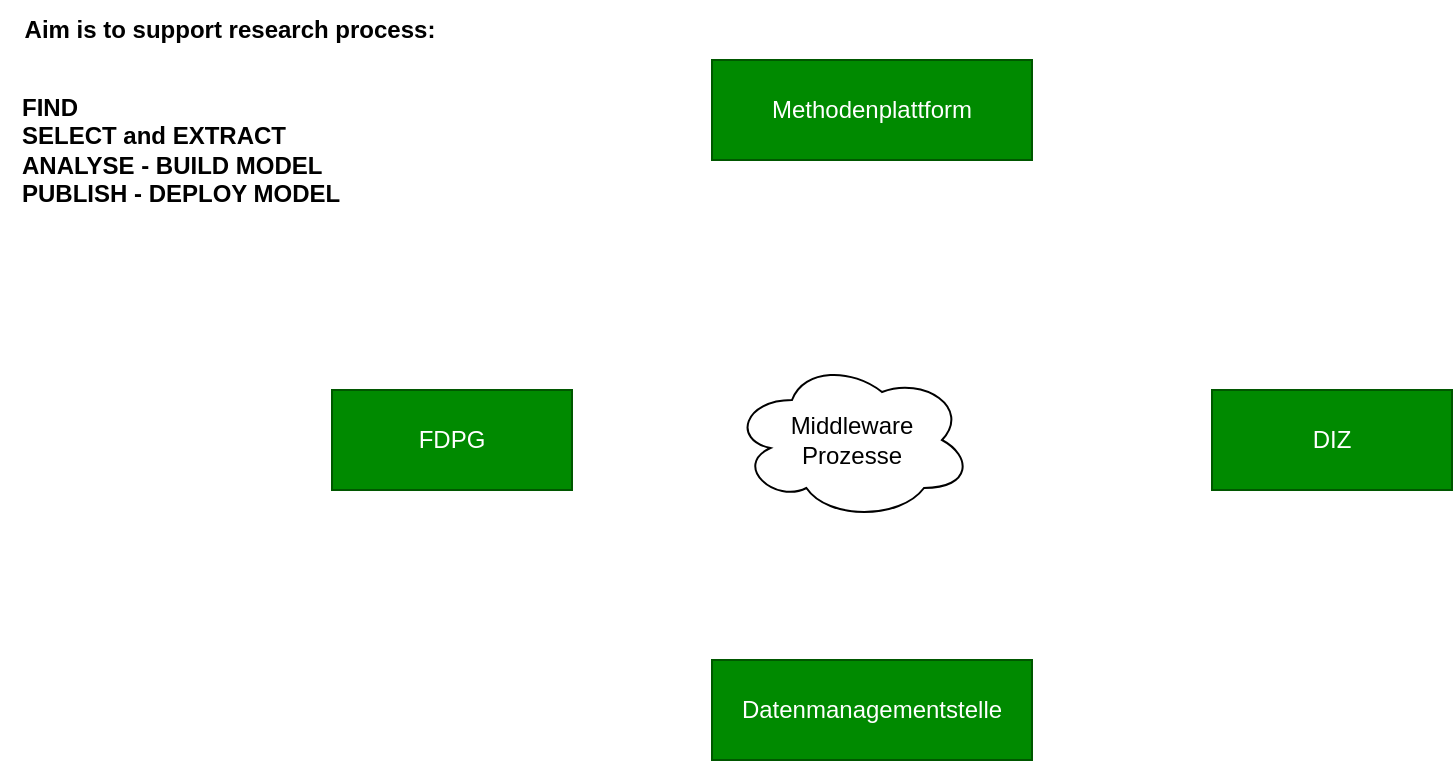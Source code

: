 <mxfile version="20.5.3" type="device" pages="2"><diagram id="RPkrWWTOcVohVrpGFgSx" name="Overview"><mxGraphModel dx="1266" dy="-46" grid="0" gridSize="10" guides="1" tooltips="1" connect="1" arrows="1" fold="1" page="0" pageScale="1" pageWidth="850" pageHeight="1100" math="0" shadow="0"><root><mxCell id="0"/><mxCell id="1" parent="0"/><mxCell id="JzDAX-6SKjTp4jZt1m98-1" value="FDPG" style="rounded=0;whiteSpace=wrap;html=1;fillColor=#008a00;strokeColor=#005700;fontColor=#ffffff;" parent="1" vertex="1"><mxGeometry x="1050.002" y="1475.005" width="120" height="50" as="geometry"/></mxCell><mxCell id="JzDAX-6SKjTp4jZt1m98-2" value="DIZ" style="rounded=0;whiteSpace=wrap;html=1;fillColor=#008a00;strokeColor=#005700;fontColor=#ffffff;" parent="1" vertex="1"><mxGeometry x="1490.002" y="1475.005" width="120" height="50" as="geometry"/></mxCell><mxCell id="JzDAX-6SKjTp4jZt1m98-3" value="Datenmanagementstelle" style="rounded=0;whiteSpace=wrap;html=1;fillColor=#008a00;strokeColor=#005700;fontColor=#ffffff;" parent="1" vertex="1"><mxGeometry x="1240" y="1610" width="160" height="50" as="geometry"/></mxCell><mxCell id="JzDAX-6SKjTp4jZt1m98-4" value="Methodenplattform" style="rounded=0;whiteSpace=wrap;html=1;fillColor=#008a00;strokeColor=#005700;fontColor=#ffffff;" parent="1" vertex="1"><mxGeometry x="1240" y="1310" width="160" height="50" as="geometry"/></mxCell><mxCell id="JzDAX-6SKjTp4jZt1m98-5" value="Middleware&lt;br&gt;Prozesse" style="ellipse;shape=cloud;whiteSpace=wrap;html=1;" parent="1" vertex="1"><mxGeometry x="1250" y="1460" width="120" height="80" as="geometry"/></mxCell><mxCell id="EKm9-tvHWTtDALdg_Tww-1" value="Aim is to support research process:" style="text;html=1;strokeColor=none;fillColor=none;align=center;verticalAlign=middle;whiteSpace=wrap;rounded=0;fontStyle=1" parent="1" vertex="1"><mxGeometry x="884" y="1280" width="230" height="30" as="geometry"/></mxCell><mxCell id="EKm9-tvHWTtDALdg_Tww-2" value="FIND&lt;br&gt;SELECT and EXTRACT&lt;br&gt;ANALYSE - BUILD MODEL&lt;br&gt;PUBLISH - DEPLOY MODEL" style="text;html=1;strokeColor=none;fillColor=none;align=left;verticalAlign=middle;whiteSpace=wrap;rounded=0;fontStyle=1" parent="1" vertex="1"><mxGeometry x="893" y="1330" width="230" height="50" as="geometry"/></mxCell></root></mxGraphModel></diagram><diagram id="JlhwrrD6aBYuB3XrpvBV" name="detailed-overview"><mxGraphModel dx="5351" dy="1649" grid="0" gridSize="10" guides="1" tooltips="1" connect="1" arrows="1" fold="1" page="0" pageScale="1" pageWidth="850" pageHeight="1100" math="0" shadow="0"><root><mxCell id="0"/><mxCell id="1" parent="0"/><mxCell id="SFmlYPNIMLmgTZ0E6_hL-1" value="" style="rounded=0;whiteSpace=wrap;html=1;strokeWidth=4;strokeColor=#009900;fillColor=#FFFFFF;" parent="1" vertex="1"><mxGeometry x="156" y="1139" width="1399" height="1335" as="geometry"/></mxCell><mxCell id="SFmlYPNIMLmgTZ0E6_hL-59" value="MII-&lt;br&gt;FHIR-Server" style="shape=cube;whiteSpace=wrap;html=1;boundedLbl=1;backgroundOutline=1;darkOpacity=0.05;darkOpacity2=0.1;align=center;size=10;fillColor=#008a00;strokeColor=#005700;fontColor=#ffffff;" parent="1" vertex="1"><mxGeometry x="668" y="1744" width="90" height="672" as="geometry"/></mxCell><mxCell id="SFmlYPNIMLmgTZ0E6_hL-68" value="" style="endArrow=classic;html=1;exitX=0;exitY=0;exitDx=90;exitDy=45;exitPerimeter=0;" parent="1" source="ABVkmTepwCyf9RD3isRP-15" edge="1"><mxGeometry width="50" height="50" relative="1" as="geometry"><mxPoint x="-31.998" y="2207.505" as="sourcePoint"/><mxPoint x="463.002" y="2156.697" as="targetPoint"/></mxGeometry></mxCell><mxCell id="obpT5GQ695KQ3mafyBL9-1" value="" style="rounded=0;whiteSpace=wrap;html=1;" parent="1" vertex="1"><mxGeometry x="-2314" y="1109" width="1146" height="1580" as="geometry"/></mxCell><mxCell id="obpT5GQ695KQ3mafyBL9-18" value="" style="endArrow=classic;startArrow=classic;html=1;exitX=0;exitY=0.25;exitDx=0;exitDy=0;" parent="1" source="obpT5GQ695KQ3mafyBL9-29" edge="1"><mxGeometry width="50" height="50" relative="1" as="geometry"><mxPoint x="-2033.998" y="2088.005" as="sourcePoint"/><mxPoint x="-1764" y="2063" as="targetPoint"/></mxGeometry></mxCell><mxCell id="obpT5GQ695KQ3mafyBL9-19" value="AKTIN Broker" style="rounded=0;whiteSpace=wrap;html=1;fillColor=#008a00;strokeColor=#005700;fontColor=#ffffff;" parent="1" vertex="1"><mxGeometry x="-1253.998" y="2033.005" width="120" height="20" as="geometry"/></mxCell><mxCell id="obpT5GQ695KQ3mafyBL9-20" value="Aktin&lt;br&gt;Broker" style="rounded=0;whiteSpace=wrap;html=1;fillColor=#008a00;strokeColor=#005700;fontColor=#ffffff;" parent="1" vertex="1"><mxGeometry x="-1253.998" y="2053.005" width="120" height="50" as="geometry"/></mxCell><mxCell id="obpT5GQ695KQ3mafyBL9-27" value="FDPG" style="text;html=1;strokeColor=none;fillColor=none;align=center;verticalAlign=middle;whiteSpace=wrap;rounded=0;strokeWidth=5;fontSize=19;fontStyle=1" parent="1" vertex="1"><mxGeometry x="-1217.998" y="1113.005" width="40" height="20" as="geometry"/></mxCell><mxCell id="obpT5GQ695KQ3mafyBL9-28" value="BPE &lt;br&gt;FDPG" style="rounded=0;whiteSpace=wrap;html=1;fillColor=#008a00;strokeColor=#005700;fontColor=#ffffff;" parent="1" vertex="1"><mxGeometry x="-1428.998" y="1921.635" width="120" height="50" as="geometry"/></mxCell><mxCell id="obpT5GQ695KQ3mafyBL9-29" value="(DSF) FHIR &lt;br&gt;Mailbox" style="rounded=0;whiteSpace=wrap;html=1;fillColor=#008a00;strokeColor=#005700;fontColor=#ffffff;" parent="1" vertex="1"><mxGeometry x="-1237.998" y="1730.005" width="100" height="80" as="geometry"/></mxCell><mxCell id="obpT5GQ695KQ3mafyBL9-33" value="Feasibility" style="text;html=1;strokeColor=none;fillColor=none;align=center;verticalAlign=middle;whiteSpace=wrap;rounded=0;strokeWidth=5;fontSize=16;fontStyle=3" parent="1" vertex="1"><mxGeometry x="-1673.998" y="1939.005" width="40" height="20" as="geometry"/></mxCell><mxCell id="obpT5GQ695KQ3mafyBL9-34" style="edgeStyle=orthogonalEdgeStyle;rounded=0;orthogonalLoop=1;jettySize=auto;html=1;exitX=0.5;exitY=1;exitDx=0;exitDy=0;" parent="1" source="obpT5GQ695KQ3mafyBL9-33" target="obpT5GQ695KQ3mafyBL9-33" edge="1"><mxGeometry relative="1" as="geometry"/></mxCell><mxCell id="obpT5GQ695KQ3mafyBL9-38" value="Feasibility Process" style="rounded=0;whiteSpace=wrap;html=1;fillColor=#008a00;strokeColor=#005700;fontColor=#ffffff;" parent="1" vertex="1"><mxGeometry x="-1428.998" y="1870.635" width="120" height="50" as="geometry"/></mxCell><mxCell id="obpT5GQ695KQ3mafyBL9-42" value="Shared Middleware" style="text;html=1;strokeColor=none;fillColor=none;align=center;verticalAlign=middle;whiteSpace=wrap;rounded=0;strokeWidth=5;fontSize=16;fontStyle=3" parent="1" vertex="1"><mxGeometry x="-1232.998" y="1598.005" width="40" height="20" as="geometry"/></mxCell><mxCell id="Wt_p4wBklGSd4bEDHWqh-21" value="" style="rounded=0;whiteSpace=wrap;html=1;fillColor=none;strokeColor=#0000FF;strokeWidth=2;" parent="1" vertex="1"><mxGeometry x="-2116.998" y="1618.005" width="510" height="300" as="geometry"/></mxCell><mxCell id="Wt_p4wBklGSd4bEDHWqh-22" value="Proposal" style="text;html=1;strokeColor=none;fillColor=none;align=center;verticalAlign=middle;whiteSpace=wrap;rounded=0;strokeWidth=5;fontSize=16;fontStyle=3" parent="1" vertex="1"><mxGeometry x="-1673.998" y="1624.005" width="40" height="20" as="geometry"/></mxCell><mxCell id="Wt_p4wBklGSd4bEDHWqh-24" value="&lt;br&gt;TODO - TMF" style="rounded=0;whiteSpace=wrap;html=1;fillColor=#008a00;strokeColor=#005700;fontColor=#ffffff;" parent="1" vertex="1"><mxGeometry x="-1924" y="1738" width="120" height="50" as="geometry"/></mxCell><mxCell id="Wt_p4wBklGSd4bEDHWqh-25" value="" style="rounded=0;whiteSpace=wrap;html=1;fillColor=none;strokeColor=#0000FF;strokeWidth=2;" parent="1" vertex="1"><mxGeometry x="-2116.998" y="1301.005" width="510" height="300" as="geometry"/></mxCell><mxCell id="Wt_p4wBklGSd4bEDHWqh-26" value="DIC Dashboard" style="text;html=1;strokeColor=none;fillColor=none;align=center;verticalAlign=middle;whiteSpace=wrap;rounded=0;strokeWidth=5;fontSize=16;fontStyle=3" parent="1" vertex="1"><mxGeometry x="-1750" y="1310" width="131" height="20" as="geometry"/></mxCell><mxCell id="Wt_p4wBklGSd4bEDHWqh-27" value="&lt;br&gt;TODO - TMF" style="rounded=0;whiteSpace=wrap;html=1;fillColor=#008a00;strokeColor=#005700;fontColor=#ffffff;" parent="1" vertex="1"><mxGeometry x="-1924" y="1421" width="120" height="50" as="geometry"/></mxCell><mxCell id="Wt_p4wBklGSd4bEDHWqh-48" value="" style="rounded=0;whiteSpace=wrap;html=1;fillColor=none;strokeColor=#0000FF;strokeWidth=2;" parent="1" vertex="1"><mxGeometry x="-2116.998" y="2256.005" width="510" height="300" as="geometry"/></mxCell><mxCell id="Wt_p4wBklGSd4bEDHWqh-49" value="Dataselection &amp;amp;&lt;br&gt;Extraction" style="text;html=1;strokeColor=none;fillColor=none;align=center;verticalAlign=middle;whiteSpace=wrap;rounded=0;strokeWidth=5;fontSize=16;fontStyle=3" parent="1" vertex="1"><mxGeometry x="-1766.5" y="2269" width="161" height="20" as="geometry"/></mxCell><mxCell id="Wt_p4wBklGSd4bEDHWqh-52" value="TODO - Julian Gründner" style="rounded=0;whiteSpace=wrap;html=1;fillColor=#008a00;strokeColor=#005700;fontColor=#ffffff;" parent="1" vertex="1"><mxGeometry x="-1936.998" y="2377.005" width="120" height="40" as="geometry"/></mxCell><mxCell id="Wt_p4wBklGSd4bEDHWqh-71" style="edgeStyle=orthogonalEdgeStyle;rounded=0;orthogonalLoop=1;jettySize=auto;html=1;exitX=0.5;exitY=1;exitDx=0;exitDy=0;" parent="1" edge="1"><mxGeometry relative="1" as="geometry"><mxPoint x="-1653.998" y="2282.005" as="sourcePoint"/><mxPoint x="-1653.998" y="2282.005" as="targetPoint"/></mxGeometry></mxCell><mxCell id="HXp6eBfJQ10P6ZyqH9xH-1" value="" style="rounded=0;whiteSpace=wrap;html=1;strokeWidth=4;strokeColor=#009900;fillColor=#FFFFFF;" parent="1" vertex="1"><mxGeometry x="-1083" y="3135" width="1231" height="749" as="geometry"/></mxCell><mxCell id="HXp6eBfJQ10P6ZyqH9xH-2" value="Data Management Hub" style="text;html=1;strokeColor=none;fillColor=none;align=center;verticalAlign=middle;whiteSpace=wrap;rounded=0;strokeWidth=5;fontSize=19;fontStyle=1" parent="1" vertex="1"><mxGeometry x="-81" y="3144" width="221" height="20" as="geometry"/></mxCell><mxCell id="HXp6eBfJQ10P6ZyqH9xH-3" value="TODO - Klötgen,&lt;br&gt;Ringer" style="rounded=0;whiteSpace=wrap;html=1;fillColor=#008a00;strokeColor=#005700;fontColor=#ffffff;" parent="1" vertex="1"><mxGeometry x="-538.998" y="3476.005" width="120" height="40" as="geometry"/></mxCell><mxCell id="HXp6eBfJQ10P6ZyqH9xH-4" value="" style="rounded=0;whiteSpace=wrap;html=1;strokeWidth=4;strokeColor=#009900;fillColor=#FFFFFF;" parent="1" vertex="1"><mxGeometry x="-1254" y="222" width="1231" height="749" as="geometry"/></mxCell><mxCell id="HXp6eBfJQ10P6ZyqH9xH-5" value="Method Pltatform / Analysis" style="text;html=1;strokeColor=none;fillColor=none;align=center;verticalAlign=middle;whiteSpace=wrap;rounded=0;strokeWidth=5;fontSize=19;fontStyle=1" parent="1" vertex="1"><mxGeometry x="-373.5" y="232" width="347" height="20" as="geometry"/></mxCell><mxCell id="HXp6eBfJQ10P6ZyqH9xH-6" value="TODO - Prasser" style="rounded=0;whiteSpace=wrap;html=1;fillColor=#008a00;strokeColor=#005700;fontColor=#ffffff;" parent="1" vertex="1"><mxGeometry x="-709.998" y="563.005" width="120" height="40" as="geometry"/></mxCell><mxCell id="HXp6eBfJQ10P6ZyqH9xH-9" value="(DSF) FHIR &lt;br&gt;Mailbox" style="rounded=0;whiteSpace=wrap;html=1;fillColor=#008a00;strokeColor=#005700;fontColor=#ffffff;" parent="1" vertex="1"><mxGeometry x="101.002" y="1765.255" width="100" height="80" as="geometry"/></mxCell><mxCell id="HXp6eBfJQ10P6ZyqH9xH-10" value="(DSF) FHIR &lt;br&gt;Mailbox" style="rounded=0;whiteSpace=wrap;html=1;fillColor=#008a00;strokeColor=#005700;fontColor=#ffffff;" parent="1" vertex="1"><mxGeometry x="-518.998" y="3090.005" width="100" height="80" as="geometry"/></mxCell><mxCell id="HXp6eBfJQ10P6ZyqH9xH-11" value="BPE &lt;br&gt;DM" style="rounded=0;whiteSpace=wrap;html=1;fillColor=#008a00;strokeColor=#005700;fontColor=#ffffff;" parent="1" vertex="1"><mxGeometry x="-668.998" y="3191.005" width="120" height="50" as="geometry"/></mxCell><mxCell id="HXp6eBfJQ10P6ZyqH9xH-12" value="BPE &lt;br&gt;DIC" style="rounded=0;whiteSpace=wrap;html=1;fillColor=#008a00;strokeColor=#005700;fontColor=#ffffff;" parent="1" vertex="1"><mxGeometry x="296" y="1850" width="120" height="79.75" as="geometry"/></mxCell><mxCell id="HXp6eBfJQ10P6ZyqH9xH-13" value="" style="endArrow=classic;html=1;exitX=0;exitY=0;exitDx=0;exitDy=35;exitPerimeter=0;entryX=1;entryY=0.25;entryDx=0;entryDy=0;" parent="1" target="obpT5GQ695KQ3mafyBL9-20" edge="1"><mxGeometry width="50" height="50" relative="1" as="geometry"><mxPoint x="291.002" y="2148.005" as="sourcePoint"/><mxPoint x="448.002" y="2171.626" as="targetPoint"/></mxGeometry></mxCell><mxCell id="HXp6eBfJQ10P6ZyqH9xH-14" value="" style="endArrow=classic;html=1;exitX=0;exitY=0;exitDx=90;exitDy=45;exitPerimeter=0;startArrow=classic;startFill=1;" parent="1" target="SFmlYPNIMLmgTZ0E6_hL-59" edge="1"><mxGeometry width="50" height="50" relative="1" as="geometry"><mxPoint x="553.002" y="2163.005" as="sourcePoint"/><mxPoint x="448.002" y="2171.521" as="targetPoint"/></mxGeometry></mxCell><mxCell id="HXp6eBfJQ10P6ZyqH9xH-15" value="" style="endArrow=classic;html=1;exitX=0;exitY=0;exitDx=90;exitDy=45;exitPerimeter=0;entryX=0.033;entryY=0.881;entryDx=0;entryDy=0;entryPerimeter=0;startArrow=classicThin;startFill=1;" parent="1" target="SFmlYPNIMLmgTZ0E6_hL-59" edge="1"><mxGeometry width="50" height="50" relative="1" as="geometry"><mxPoint x="381.002" y="2158.005" as="sourcePoint"/><mxPoint x="678.0" y="2035.623" as="targetPoint"/></mxGeometry></mxCell><mxCell id="HXp6eBfJQ10P6ZyqH9xH-17" value="Feasibility Process" style="rounded=0;whiteSpace=wrap;html=1;fillColor=#008a00;strokeColor=#005700;fontColor=#ffffff;" parent="1" vertex="1"><mxGeometry x="296" y="1931.5" width="120" height="79.75" as="geometry"/></mxCell><mxCell id="HXp6eBfJQ10P6ZyqH9xH-18" value="" style="endArrow=classic;html=1;exitX=0.5;exitY=1;exitDx=0;exitDy=0;entryX=0;entryY=0;entryDx=0;entryDy=0;entryPerimeter=0;startArrow=classicThin;startFill=1;" parent="1" source="HXp6eBfJQ10P6ZyqH9xH-17" edge="1"><mxGeometry width="50" height="50" relative="1" as="geometry"><mxPoint x="320.002" y="2178.505" as="sourcePoint"/><mxPoint x="463.002" y="2118.005" as="targetPoint"/></mxGeometry></mxCell><mxCell id="HXp6eBfJQ10P6ZyqH9xH-19" value="" style="endArrow=classic;html=1;exitX=1;exitY=0.5;exitDx=0;exitDy=0;entryX=0;entryY=0;entryDx=0;entryDy=231.5;entryPerimeter=0;" parent="1" source="HXp6eBfJQ10P6ZyqH9xH-17" target="SFmlYPNIMLmgTZ0E6_hL-59" edge="1"><mxGeometry width="50" height="50" relative="1" as="geometry"><mxPoint x="366" y="2021.25" as="sourcePoint"/><mxPoint x="448.002" y="2131.005" as="targetPoint"/></mxGeometry></mxCell><mxCell id="HXp6eBfJQ10P6ZyqH9xH-20" value="" style="endArrow=classic;html=1;exitX=0;exitY=0.5;exitDx=0;exitDy=0;entryX=1;entryY=0.5;entryDx=0;entryDy=0;" parent="1" source="HXp6eBfJQ10P6ZyqH9xH-12" target="HXp6eBfJQ10P6ZyqH9xH-9" edge="1"><mxGeometry width="50" height="50" relative="1" as="geometry"><mxPoint x="366" y="2021.25" as="sourcePoint"/><mxPoint x="448.002" y="2131.005" as="targetPoint"/></mxGeometry></mxCell><mxCell id="HXp6eBfJQ10P6ZyqH9xH-23" value="DataSelection &amp;amp;&lt;br&gt;Extraction Process&lt;br&gt;Central /Decentral" style="rounded=0;whiteSpace=wrap;html=1;fillColor=#008a00;strokeColor=#005700;fontColor=#ffffff;" parent="1" vertex="1"><mxGeometry x="296" y="1759" width="120" height="90.75" as="geometry"/></mxCell><mxCell id="HXp6eBfJQ10P6ZyqH9xH-24" value="DataSelection &amp;amp;&lt;br&gt;Extraction Process" style="rounded=0;whiteSpace=wrap;html=1;fillColor=#008a00;strokeColor=#005700;fontColor=#ffffff;" parent="1" vertex="1"><mxGeometry x="-1429" y="1971.63" width="120" height="79.75" as="geometry"/></mxCell><mxCell id="HXp6eBfJQ10P6ZyqH9xH-25" value="" style="endArrow=classic;html=1;exitX=1;exitY=0.5;exitDx=0;exitDy=0;entryX=0.5;entryY=1;entryDx=0;entryDy=0;" parent="1" source="obpT5GQ695KQ3mafyBL9-28" target="obpT5GQ695KQ3mafyBL9-29" edge="1"><mxGeometry width="50" height="50" relative="1" as="geometry"><mxPoint x="306" y="1899.875" as="sourcePoint"/><mxPoint x="211.002" y="1815.255" as="targetPoint"/></mxGeometry></mxCell><mxCell id="HXp6eBfJQ10P6ZyqH9xH-26" value="" style="endArrow=classic;html=1;entryX=0;entryY=0.5;entryDx=0;entryDy=0;" parent="1" target="HXp6eBfJQ10P6ZyqH9xH-9" edge="1"><mxGeometry width="50" height="50" relative="1" as="geometry"><mxPoint x="-1312" y="1948" as="sourcePoint"/><mxPoint x="-1177.998" y="1820.005" as="targetPoint"/></mxGeometry></mxCell><mxCell id="HXp6eBfJQ10P6ZyqH9xH-27" value="" style="endArrow=classic;html=1;entryX=1;entryY=0.5;entryDx=0;entryDy=0;" parent="1" target="obpT5GQ695KQ3mafyBL9-29" edge="1"><mxGeometry width="50" height="50" relative="1" as="geometry"><mxPoint x="300" y="1893" as="sourcePoint"/><mxPoint x="211.002" y="1815.255" as="targetPoint"/></mxGeometry></mxCell><mxCell id="HXp6eBfJQ10P6ZyqH9xH-28" value="" style="endArrow=classic;html=1;exitX=0;exitY=0.5;exitDx=0;exitDy=0;entryX=0.5;entryY=0;entryDx=0;entryDy=0;" parent="1" source="HXp6eBfJQ10P6ZyqH9xH-23" target="HXp6eBfJQ10P6ZyqH9xH-10" edge="1"><mxGeometry width="50" height="50" relative="1" as="geometry"><mxPoint x="426" y="1981.375" as="sourcePoint"/><mxPoint x="-63" y="1340" as="targetPoint"/></mxGeometry></mxCell><mxCell id="HXp6eBfJQ10P6ZyqH9xH-30" value="" style="endArrow=classic;html=1;exitX=0.5;exitY=0;exitDx=0;exitDy=0;entryX=0.5;entryY=1;entryDx=0;entryDy=0;" parent="1" source="HXp6eBfJQ10P6ZyqH9xH-23" target="HXp6eBfJQ10P6ZyqH9xH-62" edge="1"><mxGeometry width="50" height="50" relative="1" as="geometry"><mxPoint x="306" y="1814.375" as="sourcePoint"/><mxPoint x="-140" y="1428" as="targetPoint"/></mxGeometry></mxCell><mxCell id="HXp6eBfJQ10P6ZyqH9xH-32" value="DataSHIELD" style="rounded=0;whiteSpace=wrap;html=1;fillColor=#008a00;strokeColor=#005700;fontColor=#ffffff;" parent="1" vertex="1"><mxGeometry x="440" y="1323" width="120" height="90.75" as="geometry"/></mxCell><mxCell id="HXp6eBfJQ10P6ZyqH9xH-33" value="" style="rounded=0;whiteSpace=wrap;html=1;fillColor=none;strokeColor=#0000FF;strokeWidth=2;" parent="1" vertex="1"><mxGeometry x="287" y="1930" width="335" height="300" as="geometry"/></mxCell><mxCell id="HXp6eBfJQ10P6ZyqH9xH-34" value="Feasibility" style="text;html=1;strokeColor=none;fillColor=none;align=center;verticalAlign=middle;whiteSpace=wrap;rounded=0;strokeWidth=5;fontSize=16;fontStyle=3" parent="1" vertex="1"><mxGeometry x="553.002" y="1936.635" width="40" height="20" as="geometry"/></mxCell><mxCell id="HXp6eBfJQ10P6ZyqH9xH-35" value="" style="group;fillColor=#008a00;strokeColor=#005700;fontColor=#ffffff;" parent="1" vertex="1" connectable="0"><mxGeometry x="1424.002" y="1838.755" width="120" height="120.5" as="geometry"/></mxCell><mxCell id="HXp6eBfJQ10P6ZyqH9xH-36" value="Clinical Source Systems" style="shape=cylinder3;whiteSpace=wrap;html=1;boundedLbl=1;backgroundOutline=1;size=15;" parent="HXp6eBfJQ10P6ZyqH9xH-35" vertex="1"><mxGeometry width="100" height="100.5" as="geometry"/></mxCell><mxCell id="HXp6eBfJQ10P6ZyqH9xH-37" value="Clinical Source Systems" style="shape=cylinder3;whiteSpace=wrap;html=1;boundedLbl=1;backgroundOutline=1;size=15;" parent="HXp6eBfJQ10P6ZyqH9xH-35" vertex="1"><mxGeometry x="10" y="10" width="100" height="100.5" as="geometry"/></mxCell><mxCell id="HXp6eBfJQ10P6ZyqH9xH-38" value="Clinical Source Systems" style="shape=cylinder3;whiteSpace=wrap;html=1;boundedLbl=1;backgroundOutline=1;size=15;" parent="HXp6eBfJQ10P6ZyqH9xH-35" vertex="1"><mxGeometry x="20" y="20" width="100" height="100.5" as="geometry"/></mxCell><mxCell id="HXp6eBfJQ10P6ZyqH9xH-39" value="Biobank Mgmt.&lt;br&gt;System" style="shape=cylinder3;whiteSpace=wrap;html=1;boundedLbl=1;backgroundOutline=1;size=15;fillColor=#008a00;strokeColor=#005700;fontColor=#ffffff;" parent="1" vertex="1"><mxGeometry x="1418.002" y="1703.005" width="100" height="100.5" as="geometry"/></mxCell><mxCell id="HXp6eBfJQ10P6ZyqH9xH-40" value="ETL" style="shape=mxgraph.bpmn.service_task;html=1;outlineConnect=0;labelPosition=center;verticalLabelPosition=top;align=center;verticalAlign=bottom;fillColor=#008a00;strokeColor=#005700;fontColor=#ffffff;" parent="1" vertex="1"><mxGeometry x="1063.002" y="1839.625" width="100" height="100.5" as="geometry"/></mxCell><mxCell id="HXp6eBfJQ10P6ZyqH9xH-41" value="" style="group" parent="1" vertex="1" connectable="0"><mxGeometry x="889" y="1272" width="464" height="180" as="geometry"/></mxCell><mxCell id="HXp6eBfJQ10P6ZyqH9xH-42" value="Local TP" style="rounded=0;whiteSpace=wrap;html=1;labelPosition=center;verticalLabelPosition=top;align=center;verticalAlign=bottom;fillColor=#d5e8d4;strokeColor=#82b366;fontColor=#006633;" parent="HXp6eBfJQ10P6ZyqH9xH-41" vertex="1"><mxGeometry width="463" height="103" as="geometry"/></mxCell><mxCell id="HXp6eBfJQ10P6ZyqH9xH-43" value="Master Patient Index" style="shape=process;whiteSpace=wrap;html=1;backgroundOutline=1;" parent="HXp6eBfJQ10P6ZyqH9xH-41" vertex="1"><mxGeometry x="28.121" y="15" width="126.545" height="30" as="geometry"/></mxCell><mxCell id="HXp6eBfJQ10P6ZyqH9xH-44" value="Pseudonymisation" style="shape=process;whiteSpace=wrap;html=1;backgroundOutline=1;" parent="HXp6eBfJQ10P6ZyqH9xH-41" vertex="1"><mxGeometry x="168.727" y="15" width="126.545" height="30" as="geometry"/></mxCell><mxCell id="HXp6eBfJQ10P6ZyqH9xH-45" value="Consent" style="shape=process;whiteSpace=wrap;html=1;backgroundOutline=1;" parent="HXp6eBfJQ10P6ZyqH9xH-41" vertex="1"><mxGeometry x="309.333" y="15" width="126.545" height="30" as="geometry"/></mxCell><mxCell id="HXp6eBfJQ10P6ZyqH9xH-47" value="&lt;font&gt;TTP FHIR Interface&lt;/font&gt;" style="shape=process;whiteSpace=wrap;html=1;backgroundOutline=1;" parent="HXp6eBfJQ10P6ZyqH9xH-41" vertex="1"><mxGeometry x="28.121" y="63" width="407.758" height="30" as="geometry"/></mxCell><mxCell id="HXp6eBfJQ10P6ZyqH9xH-54" value="PSD&lt;br&gt;Service&lt;br&gt;(Pseudonym&lt;br&gt;isation)" style="shape=cube;whiteSpace=wrap;html=1;boundedLbl=1;backgroundOutline=1;darkOpacity=0.05;darkOpacity2=0.1;align=center;size=10;fillColor=#008a00;strokeColor=#005700;fontColor=#ffffff;" parent="1" vertex="1"><mxGeometry x="668" y="1533.75" width="90" height="163" as="geometry"/></mxCell><mxCell id="HXp6eBfJQ10P6ZyqH9xH-55" value="" style="endArrow=classic;html=1;exitX=1;exitY=0.5;exitDx=0;exitDy=0;entryX=0;entryY=0;entryDx=0;entryDy=76.5;entryPerimeter=0;startArrow=classic;startFill=1;" parent="1" source="HXp6eBfJQ10P6ZyqH9xH-23" target="HXp6eBfJQ10P6ZyqH9xH-54" edge="1"><mxGeometry width="50" height="50" relative="1" as="geometry"><mxPoint x="366.0" y="1769" as="sourcePoint"/><mxPoint x="363" y="1407.75" as="targetPoint"/></mxGeometry></mxCell><mxCell id="HXp6eBfJQ10P6ZyqH9xH-56" value="" style="endArrow=classic;html=1;exitX=0;exitY=0;exitDx=90;exitDy=86.5;entryX=0.25;entryY=1;entryDx=0;entryDy=0;exitPerimeter=0;" parent="1" source="HXp6eBfJQ10P6ZyqH9xH-54" target="HXp6eBfJQ10P6ZyqH9xH-42" edge="1"><mxGeometry width="50" height="50" relative="1" as="geometry"><mxPoint x="426.0" y="1814.375" as="sourcePoint"/><mxPoint x="678" y="1620.25" as="targetPoint"/></mxGeometry></mxCell><mxCell id="HXp6eBfJQ10P6ZyqH9xH-57" value="" style="endArrow=classic;html=1;entryX=0.5;entryY=1;entryDx=0;entryDy=0;" parent="1" source="HXp6eBfJQ10P6ZyqH9xH-40" target="HXp6eBfJQ10P6ZyqH9xH-42" edge="1"><mxGeometry width="50" height="50" relative="1" as="geometry"><mxPoint x="768" y="1630.25" as="sourcePoint"/><mxPoint x="1139.75" y="1386.0" as="targetPoint"/></mxGeometry></mxCell><mxCell id="HXp6eBfJQ10P6ZyqH9xH-59" value="DataSHIELD" style="rounded=0;whiteSpace=wrap;html=1;fillColor=#008a00;strokeColor=#005700;fontColor=#ffffff;" parent="1" vertex="1"><mxGeometry x="-274" y="795" width="120" height="90.75" as="geometry"/></mxCell><mxCell id="HXp6eBfJQ10P6ZyqH9xH-60" value="PHT" style="rounded=0;whiteSpace=wrap;html=1;fillColor=#008a00;strokeColor=#005700;fontColor=#ffffff;" parent="1" vertex="1"><mxGeometry x="-499" y="795" width="120" height="90.75" as="geometry"/></mxCell><mxCell id="HXp6eBfJQ10P6ZyqH9xH-61" value="PHT" style="rounded=0;whiteSpace=wrap;html=1;fillColor=#008a00;strokeColor=#005700;fontColor=#ffffff;" parent="1" vertex="1"><mxGeometry x="281" y="1323" width="120" height="90.75" as="geometry"/></mxCell><mxCell id="HXp6eBfJQ10P6ZyqH9xH-62" value="" style="rounded=0;whiteSpace=wrap;html=1;fillColor=none;strokeColor=#0000FF;strokeWidth=2;" parent="1" vertex="1"><mxGeometry x="255.5" y="1171" width="335" height="300" as="geometry"/></mxCell><mxCell id="HXp6eBfJQ10P6ZyqH9xH-63" value="Distributed Analysis - Method Platform" style="text;html=1;strokeColor=none;fillColor=none;align=center;verticalAlign=middle;whiteSpace=wrap;rounded=0;strokeWidth=5;fontSize=16;fontStyle=3" parent="1" vertex="1"><mxGeometry x="274" y="1216" width="298" height="20" as="geometry"/></mxCell><mxCell id="HXp6eBfJQ10P6ZyqH9xH-66" value="" style="endArrow=classic;html=1;exitX=0.5;exitY=1;exitDx=0;exitDy=0;entryX=0;entryY=0.5;entryDx=0;entryDy=0;startArrow=classic;startFill=1;" parent="1" source="HXp6eBfJQ10P6ZyqH9xH-68" target="HXp6eBfJQ10P6ZyqH9xH-67" edge="1"><mxGeometry width="50" height="50" relative="1" as="geometry"><mxPoint x="366" y="1769" as="sourcePoint"/><mxPoint x="-251" y="1225" as="targetPoint"/></mxGeometry></mxCell><mxCell id="HXp6eBfJQ10P6ZyqH9xH-67" value="Methods Platform&amp;nbsp;&lt;br&gt;Middleware" style="rounded=0;whiteSpace=wrap;html=1;fillColor=#008a00;strokeColor=#005700;fontColor=#ffffff;" parent="1" vertex="1"><mxGeometry x="83" y="1310" width="120" height="90.75" as="geometry"/></mxCell><mxCell id="HXp6eBfJQ10P6ZyqH9xH-68" value="Methods Platform&amp;nbsp;&lt;br&gt;Middleware" style="rounded=0;whiteSpace=wrap;html=1;fillColor=#008a00;strokeColor=#005700;fontColor=#ffffff;" parent="1" vertex="1"><mxGeometry x="-291" y="945" width="120" height="90.75" as="geometry"/></mxCell><mxCell id="HXp6eBfJQ10P6ZyqH9xH-69" value="Keycloak&lt;br&gt;SSO - FDPG" style="rounded=0;whiteSpace=wrap;html=1;fillColor=#008a00;strokeColor=#005700;fontColor=#ffffff;" parent="1" vertex="1"><mxGeometry x="-2303.998" y="1864.875" width="120" height="50" as="geometry"/></mxCell><mxCell id="HXp6eBfJQ10P6ZyqH9xH-70" value="" style="endArrow=classic;html=1;exitX=0.5;exitY=0;exitDx=0;exitDy=0;entryX=1;entryY=0.5;entryDx=0;entryDy=0;" parent="1" source="HXp6eBfJQ10P6ZyqH9xH-11" target="obpT5GQ695KQ3mafyBL9-29" edge="1"><mxGeometry width="50" height="50" relative="1" as="geometry"><mxPoint x="306" y="1814.375" as="sourcePoint"/><mxPoint x="-458.998" y="3100.005" as="targetPoint"/></mxGeometry></mxCell><mxCell id="HXp6eBfJQ10P6ZyqH9xH-71" value="" style="endArrow=classic;html=1;entryX=0;entryY=0.5;entryDx=0;entryDy=0;exitX=0.75;exitY=0;exitDx=0;exitDy=0;" parent="1" source="HXp6eBfJQ10P6ZyqH9xH-11" target="HXp6eBfJQ10P6ZyqH9xH-9" edge="1"><mxGeometry width="50" height="50" relative="1" as="geometry"><mxPoint x="-603" y="3187" as="sourcePoint"/><mxPoint x="-1127.998" y="1780.005" as="targetPoint"/></mxGeometry></mxCell><mxCell id="HXp6eBfJQ10P6ZyqH9xH-72" value="" style="endArrow=classic;html=1;entryX=0.5;entryY=1;entryDx=0;entryDy=0;exitX=1;exitY=0.5;exitDx=0;exitDy=0;" parent="1" source="HXp6eBfJQ10P6ZyqH9xH-11" target="HXp6eBfJQ10P6ZyqH9xH-10" edge="1"><mxGeometry width="50" height="50" relative="1" as="geometry"><mxPoint x="-568.998" y="3201.005" as="sourcePoint"/><mxPoint x="111.002" y="1815.255" as="targetPoint"/></mxGeometry></mxCell><mxCell id="HXp6eBfJQ10P6ZyqH9xH-73" value="" style="endArrow=classic;html=1;exitX=0;exitY=0.5;exitDx=0;exitDy=0;exitPerimeter=0;" parent="1" source="HXp6eBfJQ10P6ZyqH9xH-39" target="HXp6eBfJQ10P6ZyqH9xH-40" edge="1"><mxGeometry width="50" height="50" relative="1" as="geometry"><mxPoint x="768" y="1630.25" as="sourcePoint"/><mxPoint x="1139.75" y="1386" as="targetPoint"/></mxGeometry></mxCell><mxCell id="HXp6eBfJQ10P6ZyqH9xH-74" value="" style="endArrow=classic;html=1;exitX=0;exitY=0.5;exitDx=0;exitDy=0;exitPerimeter=0;" parent="1" source="HXp6eBfJQ10P6ZyqH9xH-36" target="HXp6eBfJQ10P6ZyqH9xH-40" edge="1"><mxGeometry width="50" height="50" relative="1" as="geometry"><mxPoint x="1428.002" y="1763.255" as="sourcePoint"/><mxPoint x="1301" y="1813" as="targetPoint"/></mxGeometry></mxCell><mxCell id="HXp6eBfJQ10P6ZyqH9xH-75" value="" style="endArrow=classic;html=1;entryX=1.005;entryY=0.227;entryDx=0;entryDy=0;entryPerimeter=0;" parent="1" source="HXp6eBfJQ10P6ZyqH9xH-40" target="SFmlYPNIMLmgTZ0E6_hL-59" edge="1"><mxGeometry width="50" height="50" relative="1" as="geometry"><mxPoint x="1428.002" y="1763.255" as="sourcePoint"/><mxPoint x="1173.002" y="1877.478" as="targetPoint"/></mxGeometry></mxCell><mxCell id="HXp6eBfJQ10P6ZyqH9xH-76" value="ETL" style="text;html=1;strokeColor=none;fillColor=none;align=center;verticalAlign=middle;whiteSpace=wrap;rounded=0;strokeWidth=5;fontSize=16;fontStyle=3" parent="1" vertex="1"><mxGeometry x="1101.002" y="1948.005" width="40" height="20" as="geometry"/></mxCell><mxCell id="HXp6eBfJQ10P6ZyqH9xH-79" value="" style="rounded=0;whiteSpace=wrap;html=1;strokeWidth=4;strokeColor=#009900;fillColor=#FFFFFF;" parent="1" vertex="1"><mxGeometry x="-1787" y="780.75" width="388" height="229" as="geometry"/></mxCell><mxCell id="HXp6eBfJQ10P6ZyqH9xH-80" value="Ontoserver" style="rounded=0;whiteSpace=wrap;html=1;fillColor=#008a00;strokeColor=#005700;fontColor=#ffffff;" parent="1" vertex="1"><mxGeometry x="-1698.998" y="985.755" width="120" height="50" as="geometry"/></mxCell><mxCell id="HXp6eBfJQ10P6ZyqH9xH-81" value="MII - Terminology Service" style="text;html=1;strokeColor=none;fillColor=none;align=center;verticalAlign=middle;whiteSpace=wrap;rounded=0;strokeWidth=5;fontSize=19;fontStyle=1" parent="1" vertex="1"><mxGeometry x="-1782" y="795.75" width="347" height="20" as="geometry"/></mxCell><mxCell id="HXp6eBfJQ10P6ZyqH9xH-82" value="" style="rounded=0;whiteSpace=wrap;html=1;fillColor=none;strokeColor=#0000FF;strokeWidth=2;" parent="1" vertex="1"><mxGeometry x="-2117" y="1929.75" width="510" height="313" as="geometry"/></mxCell><mxCell id="HXp6eBfJQ10P6ZyqH9xH-86" value="" style="edgeStyle=orthogonalEdgeStyle;rounded=0;orthogonalLoop=1;jettySize=auto;html=1;startArrow=classic;startFill=1;endArrow=classic;endFill=1;entryX=0.25;entryY=0;entryDx=0;entryDy=0;" parent="1" source="HXp6eBfJQ10P6ZyqH9xH-87" target="HXp6eBfJQ10P6ZyqH9xH-88" edge="1"><mxGeometry relative="1" as="geometry"/></mxCell><mxCell id="HXp6eBfJQ10P6ZyqH9xH-87" value="Feasibility UI" style="rounded=0;whiteSpace=wrap;html=1;fillColor=#008a00;strokeColor=#005700;fontColor=#ffffff;" parent="1" vertex="1"><mxGeometry x="-2117" y="1963" width="120" height="40" as="geometry"/></mxCell><mxCell id="HXp6eBfJQ10P6ZyqH9xH-88" value="UI-Backend" style="rounded=0;whiteSpace=wrap;html=1;fillColor=#008a00;strokeColor=#005700;fontColor=#ffffff;" parent="1" vertex="1"><mxGeometry x="-2003.998" y="2038.005" width="120" height="80" as="geometry"/></mxCell><mxCell id="HXp6eBfJQ10P6ZyqH9xH-89" value="FLARE FHIR Query Translate" style="rounded=0;whiteSpace=wrap;html=1;fillColor=#008a00;strokeColor=#005700;fontColor=#ffffff;" parent="1" vertex="1"><mxGeometry x="-2004" y="2155" width="121" height="41" as="geometry"/></mxCell><mxCell id="HXp6eBfJQ10P6ZyqH9xH-90" value="QueryBuilder&lt;br&gt;CQL" style="rounded=0;whiteSpace=wrap;html=1;fillColor=#008a00;strokeColor=#005700;fontColor=#ffffff;" parent="1" vertex="1"><mxGeometry x="-2004" y="2118" width="120" height="40" as="geometry"/></mxCell><mxCell id="HXp6eBfJQ10P6ZyqH9xH-91" value="fhir-mapping" style="verticalLabelPosition=bottom;html=1;verticalAlign=top;align=center;strokeColor=none;shape=mxgraph.azure.code_file;pointerEvents=1;fillColor=#00006B;" parent="1" vertex="1"><mxGeometry x="-1747.998" y="2158.005" width="47.5" height="50" as="geometry"/></mxCell><mxCell id="HXp6eBfJQ10P6ZyqH9xH-92" value="ontology-tree" style="verticalLabelPosition=bottom;html=1;verticalAlign=top;align=center;strokeColor=none;shape=mxgraph.azure.code_file;pointerEvents=1;fillColor=#00006B;" parent="1" vertex="1"><mxGeometry x="-1846.748" y="2158.005" width="47.5" height="50" as="geometry"/></mxCell><mxCell id="HXp6eBfJQ10P6ZyqH9xH-93" value="QueryExecutor" style="rounded=0;whiteSpace=wrap;html=1;fillColor=#008a00;strokeColor=#005700;fontColor=#ffffff;" parent="1" vertex="1"><mxGeometry x="-1882.998" y="2038.005" width="120" height="50" as="geometry"/></mxCell><mxCell id="HXp6eBfJQ10P6ZyqH9xH-94" value="Terminology&lt;br&gt;Service" style="rounded=0;whiteSpace=wrap;html=1;fillColor=#008a00;strokeColor=#005700;fontColor=#ffffff;" parent="1" vertex="1"><mxGeometry x="-2093.998" y="2038.005" width="90" height="40" as="geometry"/></mxCell><mxCell id="HXp6eBfJQ10P6ZyqH9xH-95" style="edgeStyle=orthogonalEdgeStyle;rounded=0;orthogonalLoop=1;jettySize=auto;html=1;startArrow=classic;startFill=1;" parent="1" source="HXp6eBfJQ10P6ZyqH9xH-96" target="HXp6eBfJQ10P6ZyqH9xH-94" edge="1"><mxGeometry relative="1" as="geometry"/></mxCell><mxCell id="HXp6eBfJQ10P6ZyqH9xH-96" value="ui-ontology-tree" style="verticalLabelPosition=bottom;html=1;verticalAlign=top;align=center;strokeColor=none;shape=mxgraph.azure.code_file;pointerEvents=1;fillColor=#00006B;" parent="1" vertex="1"><mxGeometry x="-2072.748" y="2113.005" width="47.5" height="50" as="geometry"/></mxCell><mxCell id="HXp6eBfJQ10P6ZyqH9xH-97" value="" style="endArrow=classic;html=1;exitX=0.5;exitY=0;exitDx=0;exitDy=0;entryX=1;entryY=0.75;entryDx=0;entryDy=0;exitPerimeter=0;" parent="1" source="HXp6eBfJQ10P6ZyqH9xH-92" target="HXp6eBfJQ10P6ZyqH9xH-88" edge="1"><mxGeometry width="50" height="50" relative="1" as="geometry"><mxPoint x="-598.998" y="3201.005" as="sourcePoint"/><mxPoint x="-1127.998" y="1780.005" as="targetPoint"/></mxGeometry></mxCell><mxCell id="HXp6eBfJQ10P6ZyqH9xH-98" value="" style="endArrow=classic;html=1;exitX=0.5;exitY=0;exitDx=0;exitDy=0;entryX=1;entryY=0.75;entryDx=0;entryDy=0;exitPerimeter=0;" parent="1" source="HXp6eBfJQ10P6ZyqH9xH-91" target="HXp6eBfJQ10P6ZyqH9xH-88" edge="1"><mxGeometry width="50" height="50" relative="1" as="geometry"><mxPoint x="-1812.998" y="2168.005" as="sourcePoint"/><mxPoint x="-1873.998" y="2108.005" as="targetPoint"/></mxGeometry></mxCell><mxCell id="ABVkmTepwCyf9RD3isRP-1" value="Patient &lt;br&gt;(Person)" style="rounded=1;whiteSpace=wrap;html=1;" parent="1" vertex="1"><mxGeometry x="769" y="1744" width="120" height="60" as="geometry"/></mxCell><mxCell id="ABVkmTepwCyf9RD3isRP-3" value="Specimen (Bioproben)" style="rounded=1;whiteSpace=wrap;html=1;" parent="1" vertex="1"><mxGeometry x="772" y="2332" width="120" height="60" as="geometry"/></mxCell><mxCell id="ABVkmTepwCyf9RD3isRP-4" value="Observation&lt;br&gt;(Laboratory)" style="rounded=1;whiteSpace=wrap;html=1;" parent="1" vertex="1"><mxGeometry x="772" y="1908" width="120" height="60" as="geometry"/></mxCell><mxCell id="ABVkmTepwCyf9RD3isRP-5" value="Procedures&lt;br&gt;(Prozeduren)" style="rounded=1;whiteSpace=wrap;html=1;" parent="1" vertex="1"><mxGeometry x="772" y="1981.51" width="120" height="60" as="geometry"/></mxCell><mxCell id="ABVkmTepwCyf9RD3isRP-6" value="Condition&lt;br&gt;(Diagnosen)" style="rounded=1;whiteSpace=wrap;html=1;" parent="1" vertex="1"><mxGeometry x="772" y="2051.38" width="120" height="60" as="geometry"/></mxCell><mxCell id="ABVkmTepwCyf9RD3isRP-7" value="Consent&lt;br&gt;(Einwilligung)" style="rounded=1;whiteSpace=wrap;html=1;" parent="1" vertex="1"><mxGeometry x="772" y="2123" width="120" height="60" as="geometry"/></mxCell><mxCell id="ABVkmTepwCyf9RD3isRP-8" value="MedicationAdministration&lt;br&gt;(Medikamentengabe)" style="rounded=1;whiteSpace=wrap;html=1;" parent="1" vertex="1"><mxGeometry x="772" y="2196" width="145" height="60" as="geometry"/></mxCell><mxCell id="ABVkmTepwCyf9RD3isRP-9" value="MedicationStatement&lt;br&gt;(Medikamentverordnung)" style="rounded=1;whiteSpace=wrap;html=1;" parent="1" vertex="1"><mxGeometry x="772" y="2264" width="145" height="60" as="geometry"/></mxCell><mxCell id="ABVkmTepwCyf9RD3isRP-10" value="Encounter&lt;br&gt;(Fall)" style="rounded=1;whiteSpace=wrap;html=1;" parent="1" vertex="1"><mxGeometry x="769" y="1822" width="120" height="60" as="geometry"/></mxCell><mxCell id="ABVkmTepwCyf9RD3isRP-11" value="" style="rounded=0;whiteSpace=wrap;html=1;fillColor=none;strokeColor=#0000FF;strokeWidth=2;" parent="1" vertex="1"><mxGeometry x="276" y="1550" width="335" height="300" as="geometry"/></mxCell><mxCell id="ABVkmTepwCyf9RD3isRP-12" value="Data Selection &amp;amp; Extaction" style="text;html=1;strokeColor=none;fillColor=none;align=center;verticalAlign=middle;whiteSpace=wrap;rounded=0;strokeWidth=5;fontSize=16;fontStyle=3" parent="1" vertex="1"><mxGeometry x="465" y="1567" width="138" height="20" as="geometry"/></mxCell><mxCell id="ABVkmTepwCyf9RD3isRP-14" value="FLARE" style="shape=cube;whiteSpace=wrap;html=1;boundedLbl=1;backgroundOutline=1;darkOpacity=0.05;darkOpacity2=0.1;align=center;size=10;fillColor=#008a00;strokeColor=#005700;fontColor=#ffffff;" parent="1" vertex="1"><mxGeometry x="463.002" y="2118.005" width="90" height="80" as="geometry"/></mxCell><mxCell id="ABVkmTepwCyf9RD3isRP-15" value="AKTIN&lt;br&gt;Client" style="shape=cube;whiteSpace=wrap;html=1;boundedLbl=1;backgroundOutline=1;darkOpacity=0.05;darkOpacity2=0.1;align=center;size=10;fillColor=#008a00;strokeColor=#005700;fontColor=#ffffff;" parent="1" vertex="1"><mxGeometry x="291.002" y="2113.005" width="90" height="80" as="geometry"/></mxCell><mxCell id="ABVkmTepwCyf9RD3isRP-18" value="FLARE" style="shape=cube;whiteSpace=wrap;html=1;boundedLbl=1;backgroundOutline=1;darkOpacity=0.05;darkOpacity2=0.1;align=center;size=10;fillColor=#008a00;strokeColor=#005700;fontColor=#ffffff;" parent="1" vertex="1"><mxGeometry x="500.502" y="1755.005" width="90" height="80" as="geometry"/></mxCell><mxCell id="ABVkmTepwCyf9RD3isRP-20" value="" style="endArrow=classicThin;html=1;entryX=0;entryY=0;entryDx=0;entryDy=35;entryPerimeter=0;startArrow=classicThin;startFill=1;endFill=1;" parent="1" target="ABVkmTepwCyf9RD3isRP-18" edge="1"><mxGeometry width="50" height="50" relative="1" as="geometry"><mxPoint x="420" y="1807" as="sourcePoint"/><mxPoint x="678" y="1620.25" as="targetPoint"/></mxGeometry></mxCell><mxCell id="ABVkmTepwCyf9RD3isRP-21" value="" style="endArrow=classic;html=1;exitX=0;exitY=0;exitDx=90;exitDy=45;exitPerimeter=0;startArrow=classic;startFill=1;" parent="1" source="ABVkmTepwCyf9RD3isRP-18" target="SFmlYPNIMLmgTZ0E6_hL-59" edge="1"><mxGeometry width="50" height="50" relative="1" as="geometry"><mxPoint x="426" y="1981.375" as="sourcePoint"/><mxPoint x="678" y="1985.5" as="targetPoint"/></mxGeometry></mxCell><mxCell id="ABVkmTepwCyf9RD3isRP-22" value="" style="edgeStyle=orthogonalEdgeStyle;rounded=0;orthogonalLoop=1;jettySize=auto;html=1;startArrow=classic;startFill=1;endArrow=classic;endFill=1;entryX=0.75;entryY=0;entryDx=0;entryDy=0;exitX=1;exitY=0.5;exitDx=0;exitDy=0;" parent="1" source="HXp6eBfJQ10P6ZyqH9xH-69" target="HXp6eBfJQ10P6ZyqH9xH-88" edge="1"><mxGeometry relative="1" as="geometry"><mxPoint x="-2047" y="2013" as="sourcePoint"/><mxPoint x="-1963.998" y="2048.005" as="targetPoint"/><Array as="points"><mxPoint x="-2184" y="1924"/><mxPoint x="-1914" y="1924"/></Array></mxGeometry></mxCell><mxCell id="ABVkmTepwCyf9RD3isRP-23" value="" style="edgeStyle=orthogonalEdgeStyle;rounded=0;orthogonalLoop=1;jettySize=auto;html=1;startArrow=classic;startFill=1;endArrow=classic;endFill=1;entryX=0;entryY=0.5;entryDx=0;entryDy=0;exitX=0.5;exitY=1;exitDx=0;exitDy=0;" parent="1" source="HXp6eBfJQ10P6ZyqH9xH-69" target="HXp6eBfJQ10P6ZyqH9xH-87" edge="1"><mxGeometry relative="1" as="geometry"><mxPoint x="-2173.998" y="1899.875" as="sourcePoint"/><mxPoint x="-1903.998" y="2048.005" as="targetPoint"/><Array as="points"><mxPoint x="-2237" y="1915"/><mxPoint x="-2237" y="1983"/></Array></mxGeometry></mxCell><mxCell id="mZxygQxJLUMU-qoo-P2C-1" style="edgeStyle=orthogonalEdgeStyle;rounded=0;orthogonalLoop=1;jettySize=auto;html=1;exitX=0.5;exitY=1;exitDx=0;exitDy=0;startArrow=classic;startFill=1;" parent="1" source="SFmlYPNIMLmgTZ0E6_hL-1" target="SFmlYPNIMLmgTZ0E6_hL-1" edge="1"><mxGeometry relative="1" as="geometry"/></mxCell><mxCell id="mZxygQxJLUMU-qoo-P2C-3" value="DIC" style="text;html=1;strokeColor=none;fillColor=none;align=center;verticalAlign=middle;whiteSpace=wrap;rounded=0;strokeWidth=5;fontSize=19;fontStyle=1" parent="1" vertex="1"><mxGeometry x="1501.002" y="1151.005" width="40" height="20" as="geometry"/></mxCell></root></mxGraphModel></diagram></mxfile>